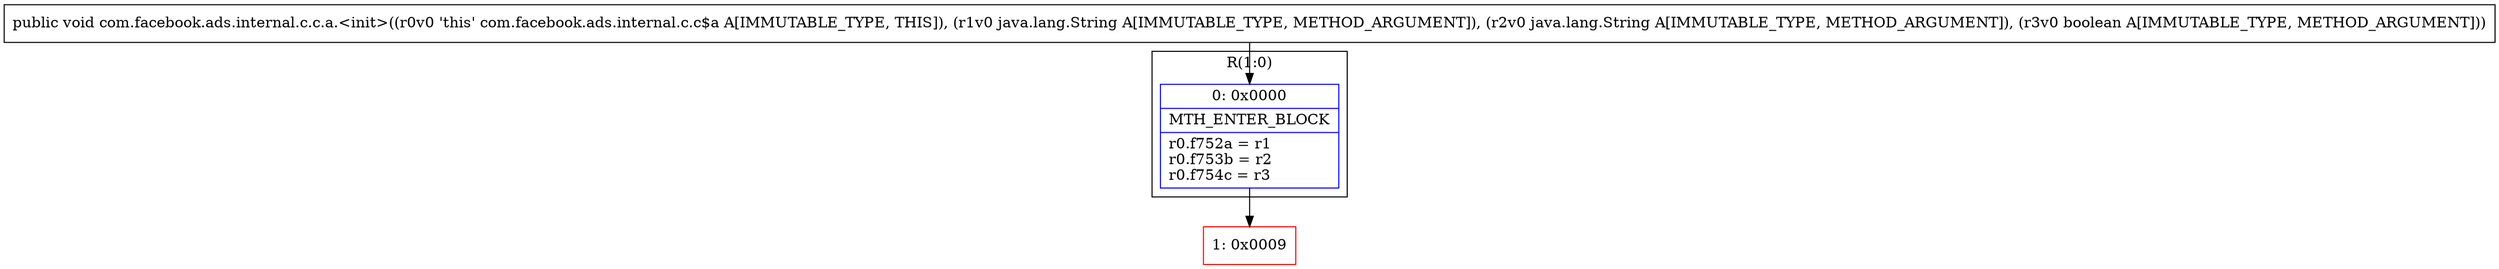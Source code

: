 digraph "CFG forcom.facebook.ads.internal.c.c.a.\<init\>(Ljava\/lang\/String;Ljava\/lang\/String;Z)V" {
subgraph cluster_Region_531265972 {
label = "R(1:0)";
node [shape=record,color=blue];
Node_0 [shape=record,label="{0\:\ 0x0000|MTH_ENTER_BLOCK\l|r0.f752a = r1\lr0.f753b = r2\lr0.f754c = r3\l}"];
}
Node_1 [shape=record,color=red,label="{1\:\ 0x0009}"];
MethodNode[shape=record,label="{public void com.facebook.ads.internal.c.c.a.\<init\>((r0v0 'this' com.facebook.ads.internal.c.c$a A[IMMUTABLE_TYPE, THIS]), (r1v0 java.lang.String A[IMMUTABLE_TYPE, METHOD_ARGUMENT]), (r2v0 java.lang.String A[IMMUTABLE_TYPE, METHOD_ARGUMENT]), (r3v0 boolean A[IMMUTABLE_TYPE, METHOD_ARGUMENT])) }"];
MethodNode -> Node_0;
Node_0 -> Node_1;
}

